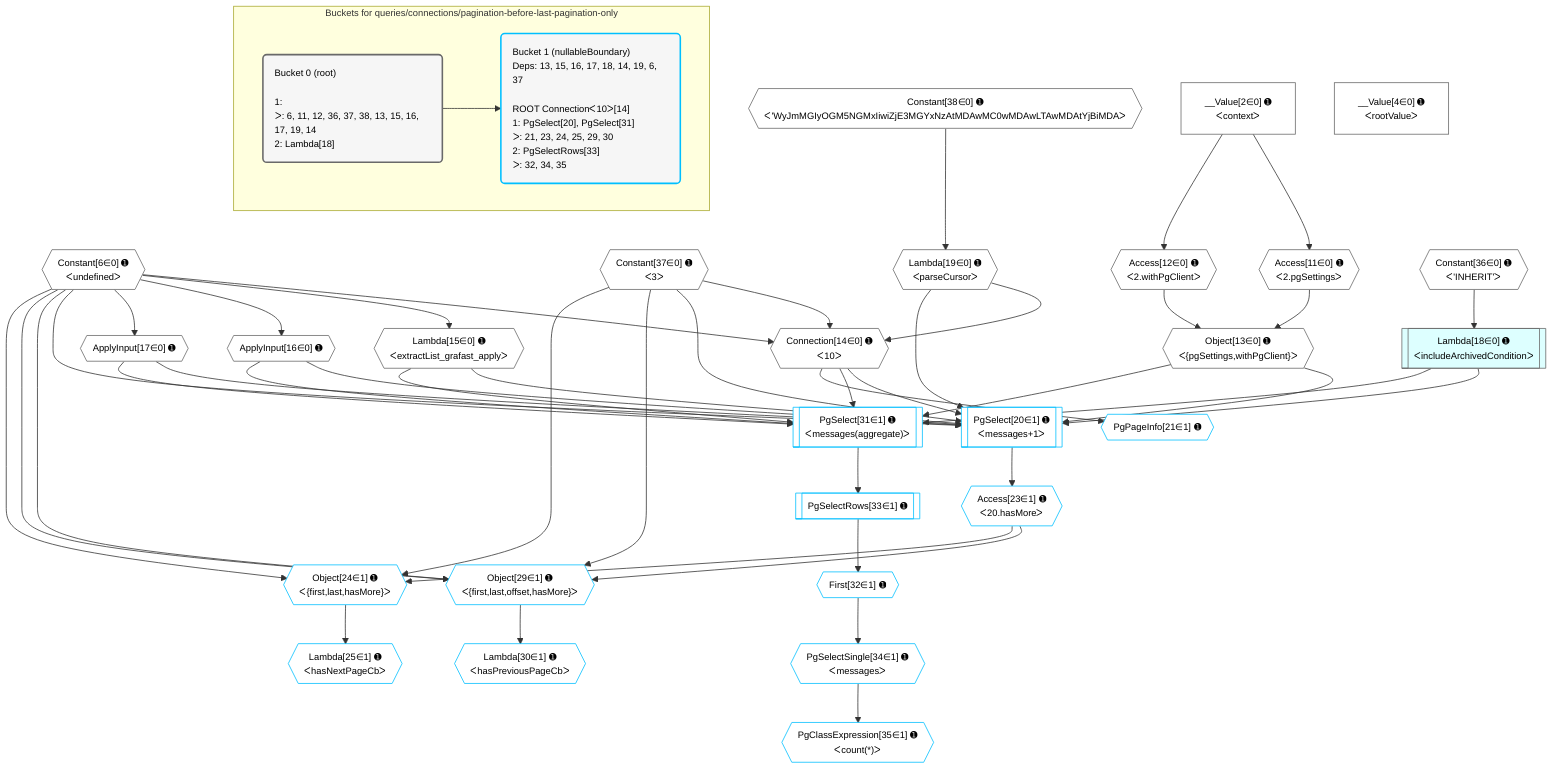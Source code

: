 %%{init: {'themeVariables': { 'fontSize': '12px'}}}%%
graph TD
    classDef path fill:#eee,stroke:#000,color:#000
    classDef plan fill:#fff,stroke-width:1px,color:#000
    classDef itemplan fill:#fff,stroke-width:2px,color:#000
    classDef unbatchedplan fill:#dff,stroke-width:1px,color:#000
    classDef sideeffectplan fill:#fcc,stroke-width:2px,color:#000
    classDef bucket fill:#f6f6f6,color:#000,stroke-width:2px,text-align:left


    %% plan dependencies
    Connection14{{"Connection[14∈0] ➊<br />ᐸ10ᐳ"}}:::plan
    Constant6{{"Constant[6∈0] ➊<br />ᐸundefinedᐳ"}}:::plan
    Constant37{{"Constant[37∈0] ➊<br />ᐸ3ᐳ"}}:::plan
    Lambda19{{"Lambda[19∈0] ➊<br />ᐸparseCursorᐳ"}}:::plan
    Constant6 & Constant37 & Lambda19 --> Connection14
    Object13{{"Object[13∈0] ➊<br />ᐸ{pgSettings,withPgClient}ᐳ"}}:::plan
    Access11{{"Access[11∈0] ➊<br />ᐸ2.pgSettingsᐳ"}}:::plan
    Access12{{"Access[12∈0] ➊<br />ᐸ2.withPgClientᐳ"}}:::plan
    Access11 & Access12 --> Object13
    __Value2["__Value[2∈0] ➊<br />ᐸcontextᐳ"]:::plan
    __Value2 --> Access11
    __Value2 --> Access12
    Lambda15{{"Lambda[15∈0] ➊<br />ᐸextractList_grafast_applyᐳ"}}:::plan
    Constant6 --> Lambda15
    ApplyInput16{{"ApplyInput[16∈0] ➊"}}:::plan
    Constant6 --> ApplyInput16
    ApplyInput17{{"ApplyInput[17∈0] ➊"}}:::plan
    Constant6 --> ApplyInput17
    Lambda18[["Lambda[18∈0] ➊<br />ᐸincludeArchivedConditionᐳ"]]:::unbatchedplan
    Constant36{{"Constant[36∈0] ➊<br />ᐸ'INHERIT'ᐳ"}}:::plan
    Constant36 --> Lambda18
    Constant38{{"Constant[38∈0] ➊<br />ᐸ'WyJmMGIyOGM5NGMxIiwiZjE3MGYxNzAtMDAwMC0wMDAwLTAwMDAtYjBiMDAᐳ"}}:::plan
    Constant38 --> Lambda19
    __Value4["__Value[4∈0] ➊<br />ᐸrootValueᐳ"]:::plan
    PgSelect20[["PgSelect[20∈1] ➊<br />ᐸmessages+1ᐳ"]]:::plan
    Object13 & Lambda15 & ApplyInput16 & ApplyInput17 & Lambda18 & Connection14 & Lambda19 & Constant6 & Constant37 --> PgSelect20
    PgSelect31[["PgSelect[31∈1] ➊<br />ᐸmessages(aggregate)ᐳ"]]:::plan
    Object13 & Lambda15 & ApplyInput16 & ApplyInput17 & Lambda18 & Connection14 --> PgSelect31
    Object29{{"Object[29∈1] ➊<br />ᐸ{first,last,offset,hasMore}ᐳ"}}:::plan
    Access23{{"Access[23∈1] ➊<br />ᐸ20.hasMoreᐳ"}}:::plan
    Constant6 & Constant37 & Constant6 & Access23 --> Object29
    Object24{{"Object[24∈1] ➊<br />ᐸ{first,last,hasMore}ᐳ"}}:::plan
    Constant6 & Constant37 & Access23 --> Object24
    PgPageInfo21{{"PgPageInfo[21∈1] ➊"}}:::plan
    Connection14 --> PgPageInfo21
    PgSelect20 --> Access23
    Lambda25{{"Lambda[25∈1] ➊<br />ᐸhasNextPageCbᐳ"}}:::plan
    Object24 --> Lambda25
    Lambda30{{"Lambda[30∈1] ➊<br />ᐸhasPreviousPageCbᐳ"}}:::plan
    Object29 --> Lambda30
    First32{{"First[32∈1] ➊"}}:::plan
    PgSelectRows33[["PgSelectRows[33∈1] ➊"]]:::plan
    PgSelectRows33 --> First32
    PgSelect31 --> PgSelectRows33
    PgSelectSingle34{{"PgSelectSingle[34∈1] ➊<br />ᐸmessagesᐳ"}}:::plan
    First32 --> PgSelectSingle34
    PgClassExpression35{{"PgClassExpression[35∈1] ➊<br />ᐸcount(*)ᐳ"}}:::plan
    PgSelectSingle34 --> PgClassExpression35

    %% define steps

    subgraph "Buckets for queries/connections/pagination-before-last-pagination-only"
    Bucket0("Bucket 0 (root)<br /><br />1: <br />ᐳ: 6, 11, 12, 36, 37, 38, 13, 15, 16, 17, 19, 14<br />2: Lambda[18]"):::bucket
    classDef bucket0 stroke:#696969
    class Bucket0,__Value2,__Value4,Constant6,Access11,Access12,Object13,Connection14,Lambda15,ApplyInput16,ApplyInput17,Lambda18,Lambda19,Constant36,Constant37,Constant38 bucket0
    Bucket1("Bucket 1 (nullableBoundary)<br />Deps: 13, 15, 16, 17, 18, 14, 19, 6, 37<br /><br />ROOT Connectionᐸ10ᐳ[14]<br />1: PgSelect[20], PgSelect[31]<br />ᐳ: 21, 23, 24, 25, 29, 30<br />2: PgSelectRows[33]<br />ᐳ: 32, 34, 35"):::bucket
    classDef bucket1 stroke:#00bfff
    class Bucket1,PgSelect20,PgPageInfo21,Access23,Object24,Lambda25,Object29,Lambda30,PgSelect31,First32,PgSelectRows33,PgSelectSingle34,PgClassExpression35 bucket1
    Bucket0 --> Bucket1
    end